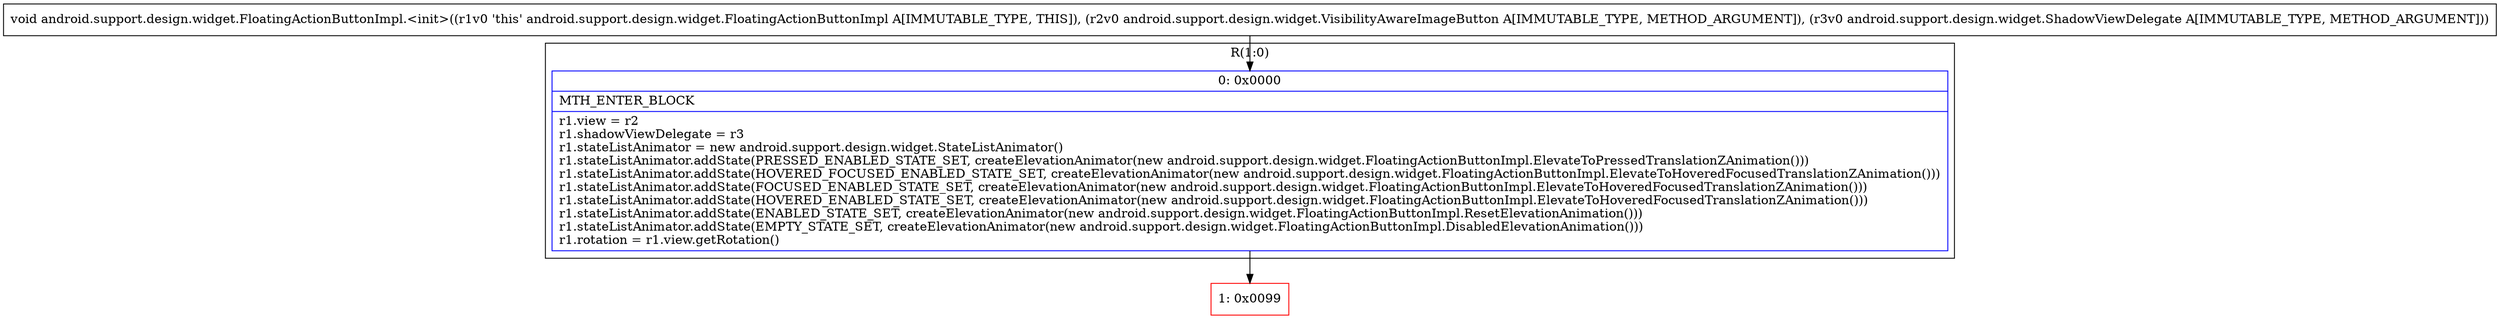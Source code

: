 digraph "CFG forandroid.support.design.widget.FloatingActionButtonImpl.\<init\>(Landroid\/support\/design\/widget\/VisibilityAwareImageButton;Landroid\/support\/design\/widget\/ShadowViewDelegate;)V" {
subgraph cluster_Region_956083543 {
label = "R(1:0)";
node [shape=record,color=blue];
Node_0 [shape=record,label="{0\:\ 0x0000|MTH_ENTER_BLOCK\l|r1.view = r2\lr1.shadowViewDelegate = r3\lr1.stateListAnimator = new android.support.design.widget.StateListAnimator()\lr1.stateListAnimator.addState(PRESSED_ENABLED_STATE_SET, createElevationAnimator(new android.support.design.widget.FloatingActionButtonImpl.ElevateToPressedTranslationZAnimation()))\lr1.stateListAnimator.addState(HOVERED_FOCUSED_ENABLED_STATE_SET, createElevationAnimator(new android.support.design.widget.FloatingActionButtonImpl.ElevateToHoveredFocusedTranslationZAnimation()))\lr1.stateListAnimator.addState(FOCUSED_ENABLED_STATE_SET, createElevationAnimator(new android.support.design.widget.FloatingActionButtonImpl.ElevateToHoveredFocusedTranslationZAnimation()))\lr1.stateListAnimator.addState(HOVERED_ENABLED_STATE_SET, createElevationAnimator(new android.support.design.widget.FloatingActionButtonImpl.ElevateToHoveredFocusedTranslationZAnimation()))\lr1.stateListAnimator.addState(ENABLED_STATE_SET, createElevationAnimator(new android.support.design.widget.FloatingActionButtonImpl.ResetElevationAnimation()))\lr1.stateListAnimator.addState(EMPTY_STATE_SET, createElevationAnimator(new android.support.design.widget.FloatingActionButtonImpl.DisabledElevationAnimation()))\lr1.rotation = r1.view.getRotation()\l}"];
}
Node_1 [shape=record,color=red,label="{1\:\ 0x0099}"];
MethodNode[shape=record,label="{void android.support.design.widget.FloatingActionButtonImpl.\<init\>((r1v0 'this' android.support.design.widget.FloatingActionButtonImpl A[IMMUTABLE_TYPE, THIS]), (r2v0 android.support.design.widget.VisibilityAwareImageButton A[IMMUTABLE_TYPE, METHOD_ARGUMENT]), (r3v0 android.support.design.widget.ShadowViewDelegate A[IMMUTABLE_TYPE, METHOD_ARGUMENT])) }"];
MethodNode -> Node_0;
Node_0 -> Node_1;
}

